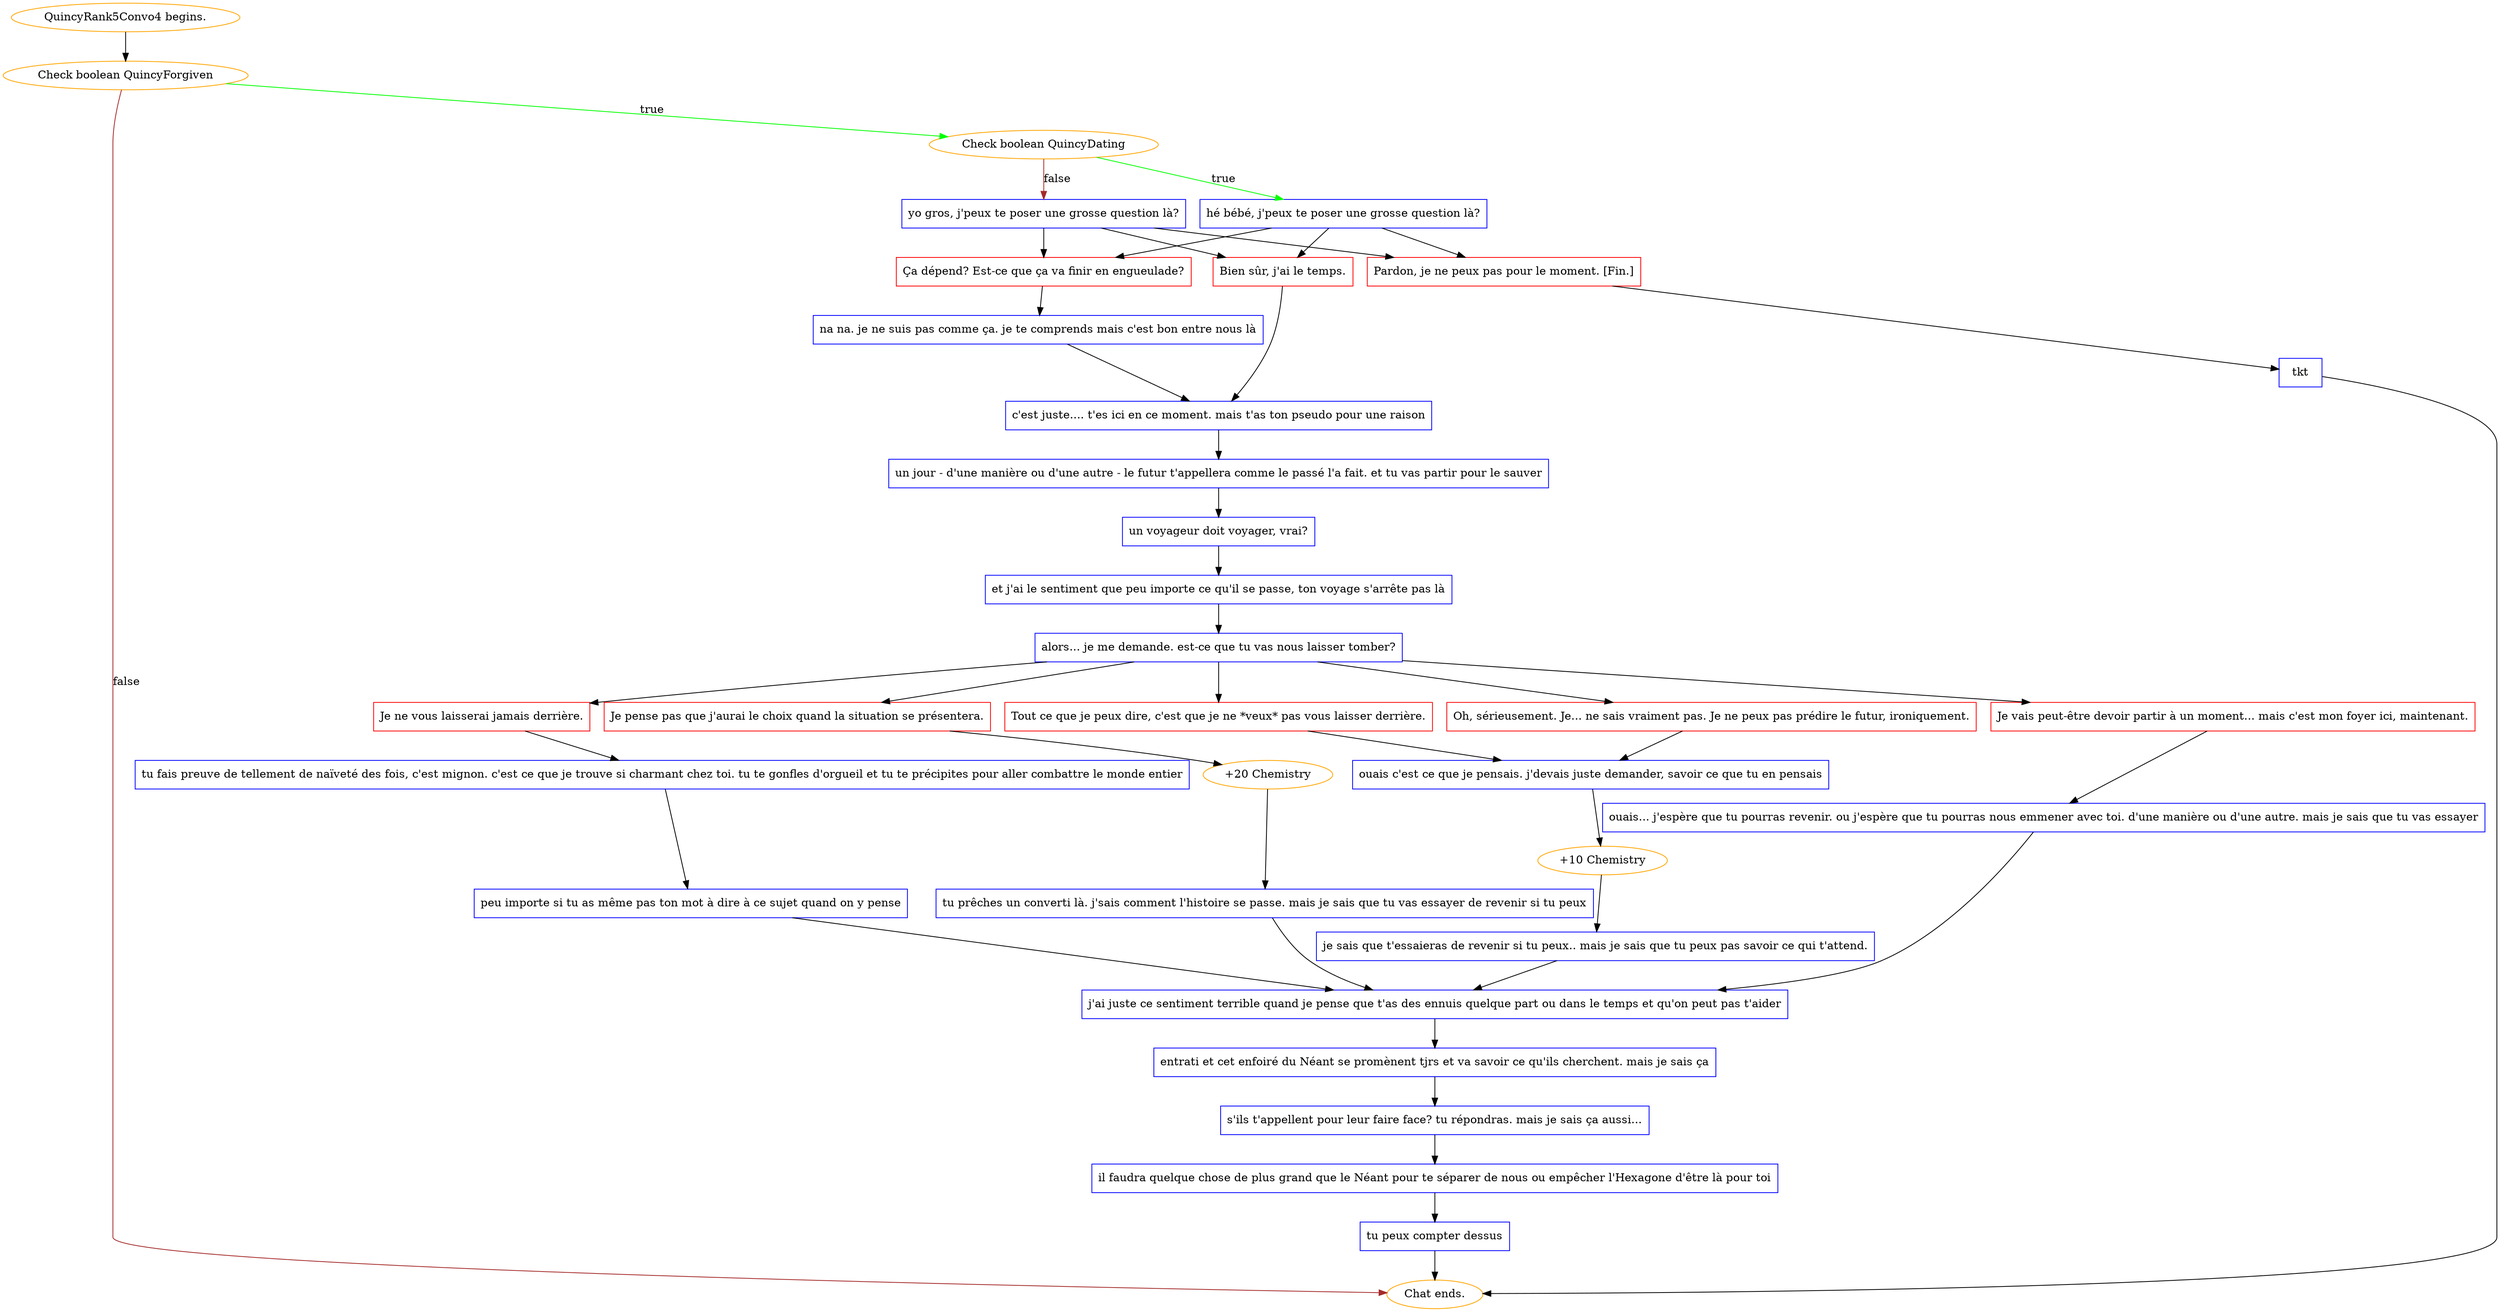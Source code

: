 digraph {
	"QuincyRank5Convo4 begins." [color=orange];
		"QuincyRank5Convo4 begins." -> j3682081283;
	j3682081283 [label="Check boolean QuincyForgiven",color=orange];
		j3682081283 -> j3034684252 [label=true,color=green];
		j3682081283 -> "Chat ends." [label=false,color=brown];
	j3034684252 [label="Check boolean QuincyDating",color=orange];
		j3034684252 -> j1603778225 [label=true,color=green];
		j3034684252 -> j1787101689 [label=false,color=brown];
	"Chat ends." [color=orange];
	j1603778225 [label="hé bébé, j'peux te poser une grosse question là?",shape=box,color=blue];
		j1603778225 -> j539604000;
		j1603778225 -> j3488665203;
		j1603778225 -> j3382589209;
	j1787101689 [label="yo gros, j'peux te poser une grosse question là?",shape=box,color=blue];
		j1787101689 -> j539604000;
		j1787101689 -> j3488665203;
		j1787101689 -> j3382589209;
	j539604000 [label="Ça dépend? Est-ce que ça va finir en engueulade?",shape=box,color=red];
		j539604000 -> j2916737026;
	j3488665203 [label="Bien sûr, j'ai le temps.",shape=box,color=red];
		j3488665203 -> j456846393;
	j3382589209 [label="Pardon, je ne peux pas pour le moment. [Fin.]",shape=box,color=red];
		j3382589209 -> j2220864304;
	j2916737026 [label="na na. je ne suis pas comme ça. je te comprends mais c'est bon entre nous là",shape=box,color=blue];
		j2916737026 -> j456846393;
	j456846393 [label="c'est juste.... t'es ici en ce moment. mais t'as ton pseudo pour une raison",shape=box,color=blue];
		j456846393 -> j1396685902;
	j2220864304 [label="tkt",shape=box,color=blue];
		j2220864304 -> "Chat ends.";
	j1396685902 [label="un jour - d'une manière ou d'une autre - le futur t'appellera comme le passé l'a fait. et tu vas partir pour le sauver",shape=box,color=blue];
		j1396685902 -> j1723354844;
	j1723354844 [label="un voyageur doit voyager, vrai?",shape=box,color=blue];
		j1723354844 -> j2798027696;
	j2798027696 [label="et j'ai le sentiment que peu importe ce qu'il se passe, ton voyage s'arrête pas là",shape=box,color=blue];
		j2798027696 -> j2403474890;
	j2403474890 [label="alors... je me demande. est-ce que tu vas nous laisser tomber?",shape=box,color=blue];
		j2403474890 -> j3005702303;
		j2403474890 -> j1507317378;
		j2403474890 -> j1324861973;
		j2403474890 -> j3482715216;
		j2403474890 -> j3775721884;
	j3005702303 [label="Oh, sérieusement. Je... ne sais vraiment pas. Je ne peux pas prédire le futur, ironiquement.",shape=box,color=red];
		j3005702303 -> j3082409253;
	j1507317378 [label="Tout ce que je peux dire, c'est que je ne *veux* pas vous laisser derrière.",shape=box,color=red];
		j1507317378 -> j3082409253;
	j1324861973 [label="Je ne vous laisserai jamais derrière.",shape=box,color=red];
		j1324861973 -> j3375544150;
	j3482715216 [label="Je vais peut-être devoir partir à un moment... mais c'est mon foyer ici, maintenant.",shape=box,color=red];
		j3482715216 -> j3754703004;
	j3775721884 [label="Je pense pas que j'aurai le choix quand la situation se présentera.",shape=box,color=red];
		j3775721884 -> j2944854416;
	j3082409253 [label="ouais c'est ce que je pensais. j'devais juste demander, savoir ce que tu en pensais",shape=box,color=blue];
		j3082409253 -> j3858984126;
	j3375544150 [label="tu fais preuve de tellement de naïveté des fois, c'est mignon. c'est ce que je trouve si charmant chez toi. tu te gonfles d'orgueil et tu te précipites pour aller combattre le monde entier",shape=box,color=blue];
		j3375544150 -> j1189340037;
	j3754703004 [label="ouais... j'espère que tu pourras revenir. ou j'espère que tu pourras nous emmener avec toi. d'une manière ou d'une autre. mais je sais que tu vas essayer",shape=box,color=blue];
		j3754703004 -> j1217114400;
	j2944854416 [label="+20 Chemistry",color=orange];
		j2944854416 -> j335737586;
	j3858984126 [label="+10 Chemistry",color=orange];
		j3858984126 -> j4220395008;
	j1189340037 [label="peu importe si tu as même pas ton mot à dire à ce sujet quand on y pense",shape=box,color=blue];
		j1189340037 -> j1217114400;
	j1217114400 [label="j'ai juste ce sentiment terrible quand je pense que t'as des ennuis quelque part ou dans le temps et qu'on peut pas t'aider",shape=box,color=blue];
		j1217114400 -> j2462529783;
	j335737586 [label="tu prêches un converti là. j'sais comment l'histoire se passe. mais je sais que tu vas essayer de revenir si tu peux",shape=box,color=blue];
		j335737586 -> j1217114400;
	j4220395008 [label="je sais que t'essaieras de revenir si tu peux.. mais je sais que tu peux pas savoir ce qui t'attend.",shape=box,color=blue];
		j4220395008 -> j1217114400;
	j2462529783 [label="entrati et cet enfoiré du Néant se promènent tjrs et va savoir ce qu'ils cherchent. mais je sais ça",shape=box,color=blue];
		j2462529783 -> j1153434880;
	j1153434880 [label="s'ils t'appellent pour leur faire face? tu répondras. mais je sais ça aussi...",shape=box,color=blue];
		j1153434880 -> j3564482106;
	j3564482106 [label="il faudra quelque chose de plus grand que le Néant pour te séparer de nous ou empêcher l'Hexagone d'être là pour toi",shape=box,color=blue];
		j3564482106 -> j1684556193;
	j1684556193 [label="tu peux compter dessus",shape=box,color=blue];
		j1684556193 -> "Chat ends.";
}